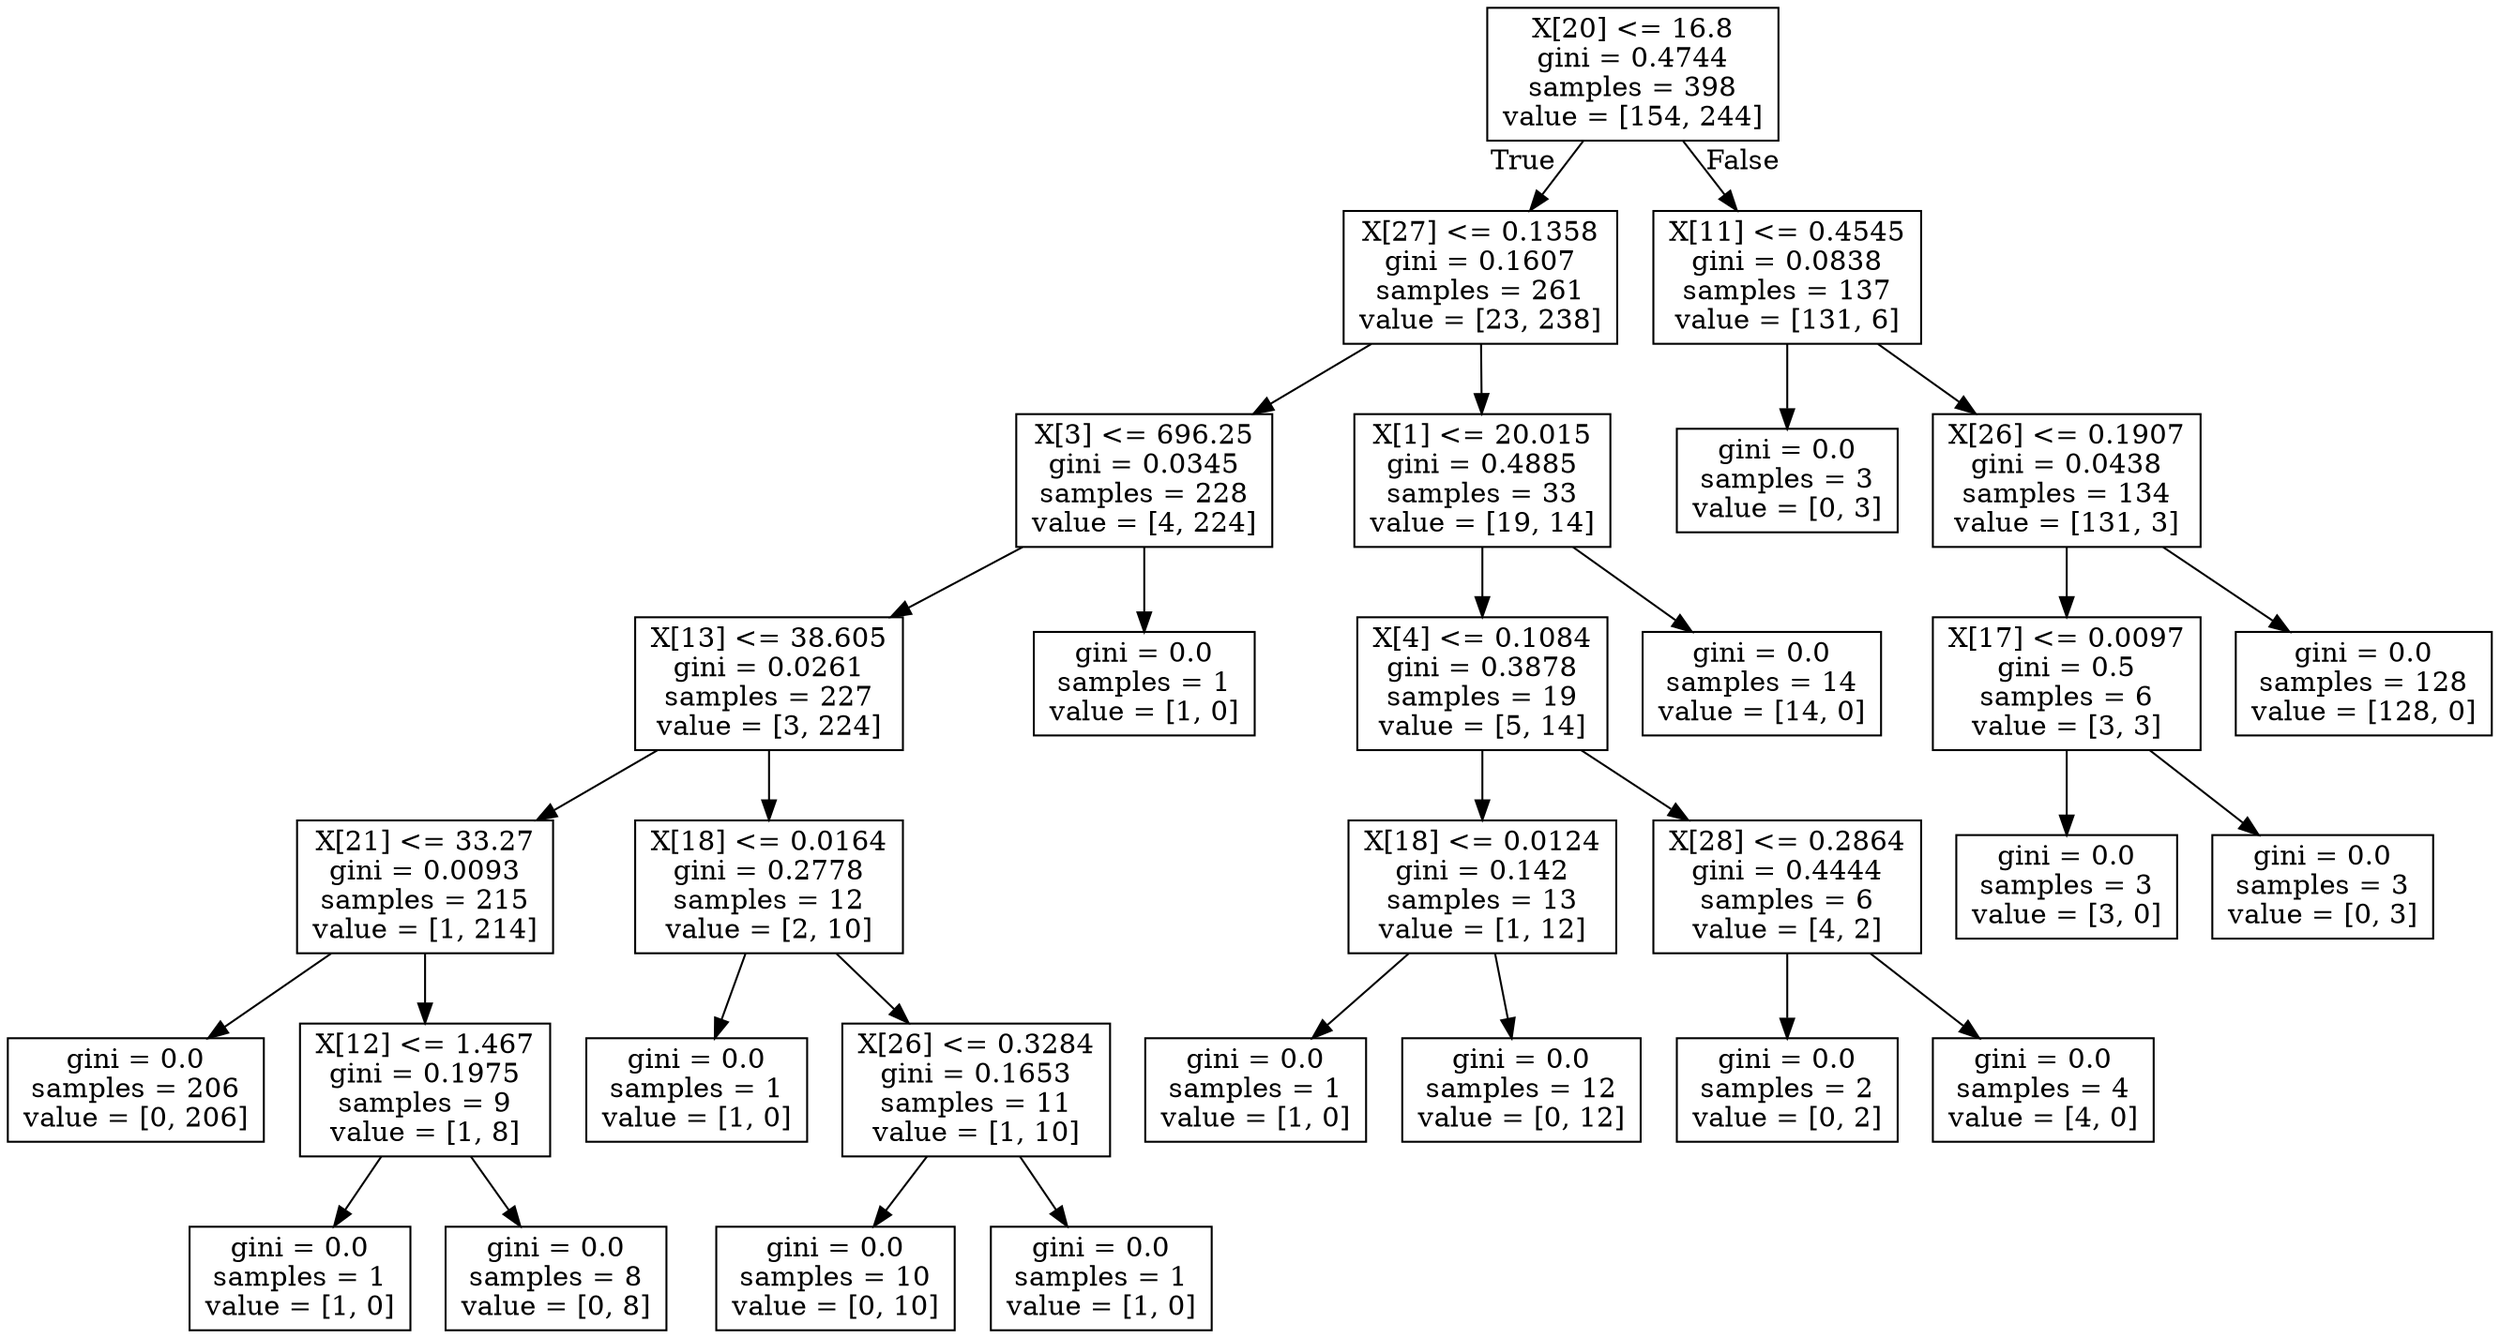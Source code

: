 digraph Tree {
node [shape=box] ;
0 [label="X[20] <= 16.8\ngini = 0.4744\nsamples = 398\nvalue = [154, 244]"] ;
1 [label="X[27] <= 0.1358\ngini = 0.1607\nsamples = 261\nvalue = [23, 238]"] ;
0 -> 1 [labeldistance=2.5, labelangle=45, headlabel="True"] ;
2 [label="X[3] <= 696.25\ngini = 0.0345\nsamples = 228\nvalue = [4, 224]"] ;
1 -> 2 ;
3 [label="X[13] <= 38.605\ngini = 0.0261\nsamples = 227\nvalue = [3, 224]"] ;
2 -> 3 ;
4 [label="X[21] <= 33.27\ngini = 0.0093\nsamples = 215\nvalue = [1, 214]"] ;
3 -> 4 ;
5 [label="gini = 0.0\nsamples = 206\nvalue = [0, 206]"] ;
4 -> 5 ;
6 [label="X[12] <= 1.467\ngini = 0.1975\nsamples = 9\nvalue = [1, 8]"] ;
4 -> 6 ;
7 [label="gini = 0.0\nsamples = 1\nvalue = [1, 0]"] ;
6 -> 7 ;
8 [label="gini = 0.0\nsamples = 8\nvalue = [0, 8]"] ;
6 -> 8 ;
9 [label="X[18] <= 0.0164\ngini = 0.2778\nsamples = 12\nvalue = [2, 10]"] ;
3 -> 9 ;
10 [label="gini = 0.0\nsamples = 1\nvalue = [1, 0]"] ;
9 -> 10 ;
11 [label="X[26] <= 0.3284\ngini = 0.1653\nsamples = 11\nvalue = [1, 10]"] ;
9 -> 11 ;
12 [label="gini = 0.0\nsamples = 10\nvalue = [0, 10]"] ;
11 -> 12 ;
13 [label="gini = 0.0\nsamples = 1\nvalue = [1, 0]"] ;
11 -> 13 ;
14 [label="gini = 0.0\nsamples = 1\nvalue = [1, 0]"] ;
2 -> 14 ;
15 [label="X[1] <= 20.015\ngini = 0.4885\nsamples = 33\nvalue = [19, 14]"] ;
1 -> 15 ;
16 [label="X[4] <= 0.1084\ngini = 0.3878\nsamples = 19\nvalue = [5, 14]"] ;
15 -> 16 ;
17 [label="X[18] <= 0.0124\ngini = 0.142\nsamples = 13\nvalue = [1, 12]"] ;
16 -> 17 ;
18 [label="gini = 0.0\nsamples = 1\nvalue = [1, 0]"] ;
17 -> 18 ;
19 [label="gini = 0.0\nsamples = 12\nvalue = [0, 12]"] ;
17 -> 19 ;
20 [label="X[28] <= 0.2864\ngini = 0.4444\nsamples = 6\nvalue = [4, 2]"] ;
16 -> 20 ;
21 [label="gini = 0.0\nsamples = 2\nvalue = [0, 2]"] ;
20 -> 21 ;
22 [label="gini = 0.0\nsamples = 4\nvalue = [4, 0]"] ;
20 -> 22 ;
23 [label="gini = 0.0\nsamples = 14\nvalue = [14, 0]"] ;
15 -> 23 ;
24 [label="X[11] <= 0.4545\ngini = 0.0838\nsamples = 137\nvalue = [131, 6]"] ;
0 -> 24 [labeldistance=2.5, labelangle=-45, headlabel="False"] ;
25 [label="gini = 0.0\nsamples = 3\nvalue = [0, 3]"] ;
24 -> 25 ;
26 [label="X[26] <= 0.1907\ngini = 0.0438\nsamples = 134\nvalue = [131, 3]"] ;
24 -> 26 ;
27 [label="X[17] <= 0.0097\ngini = 0.5\nsamples = 6\nvalue = [3, 3]"] ;
26 -> 27 ;
28 [label="gini = 0.0\nsamples = 3\nvalue = [3, 0]"] ;
27 -> 28 ;
29 [label="gini = 0.0\nsamples = 3\nvalue = [0, 3]"] ;
27 -> 29 ;
30 [label="gini = 0.0\nsamples = 128\nvalue = [128, 0]"] ;
26 -> 30 ;
}